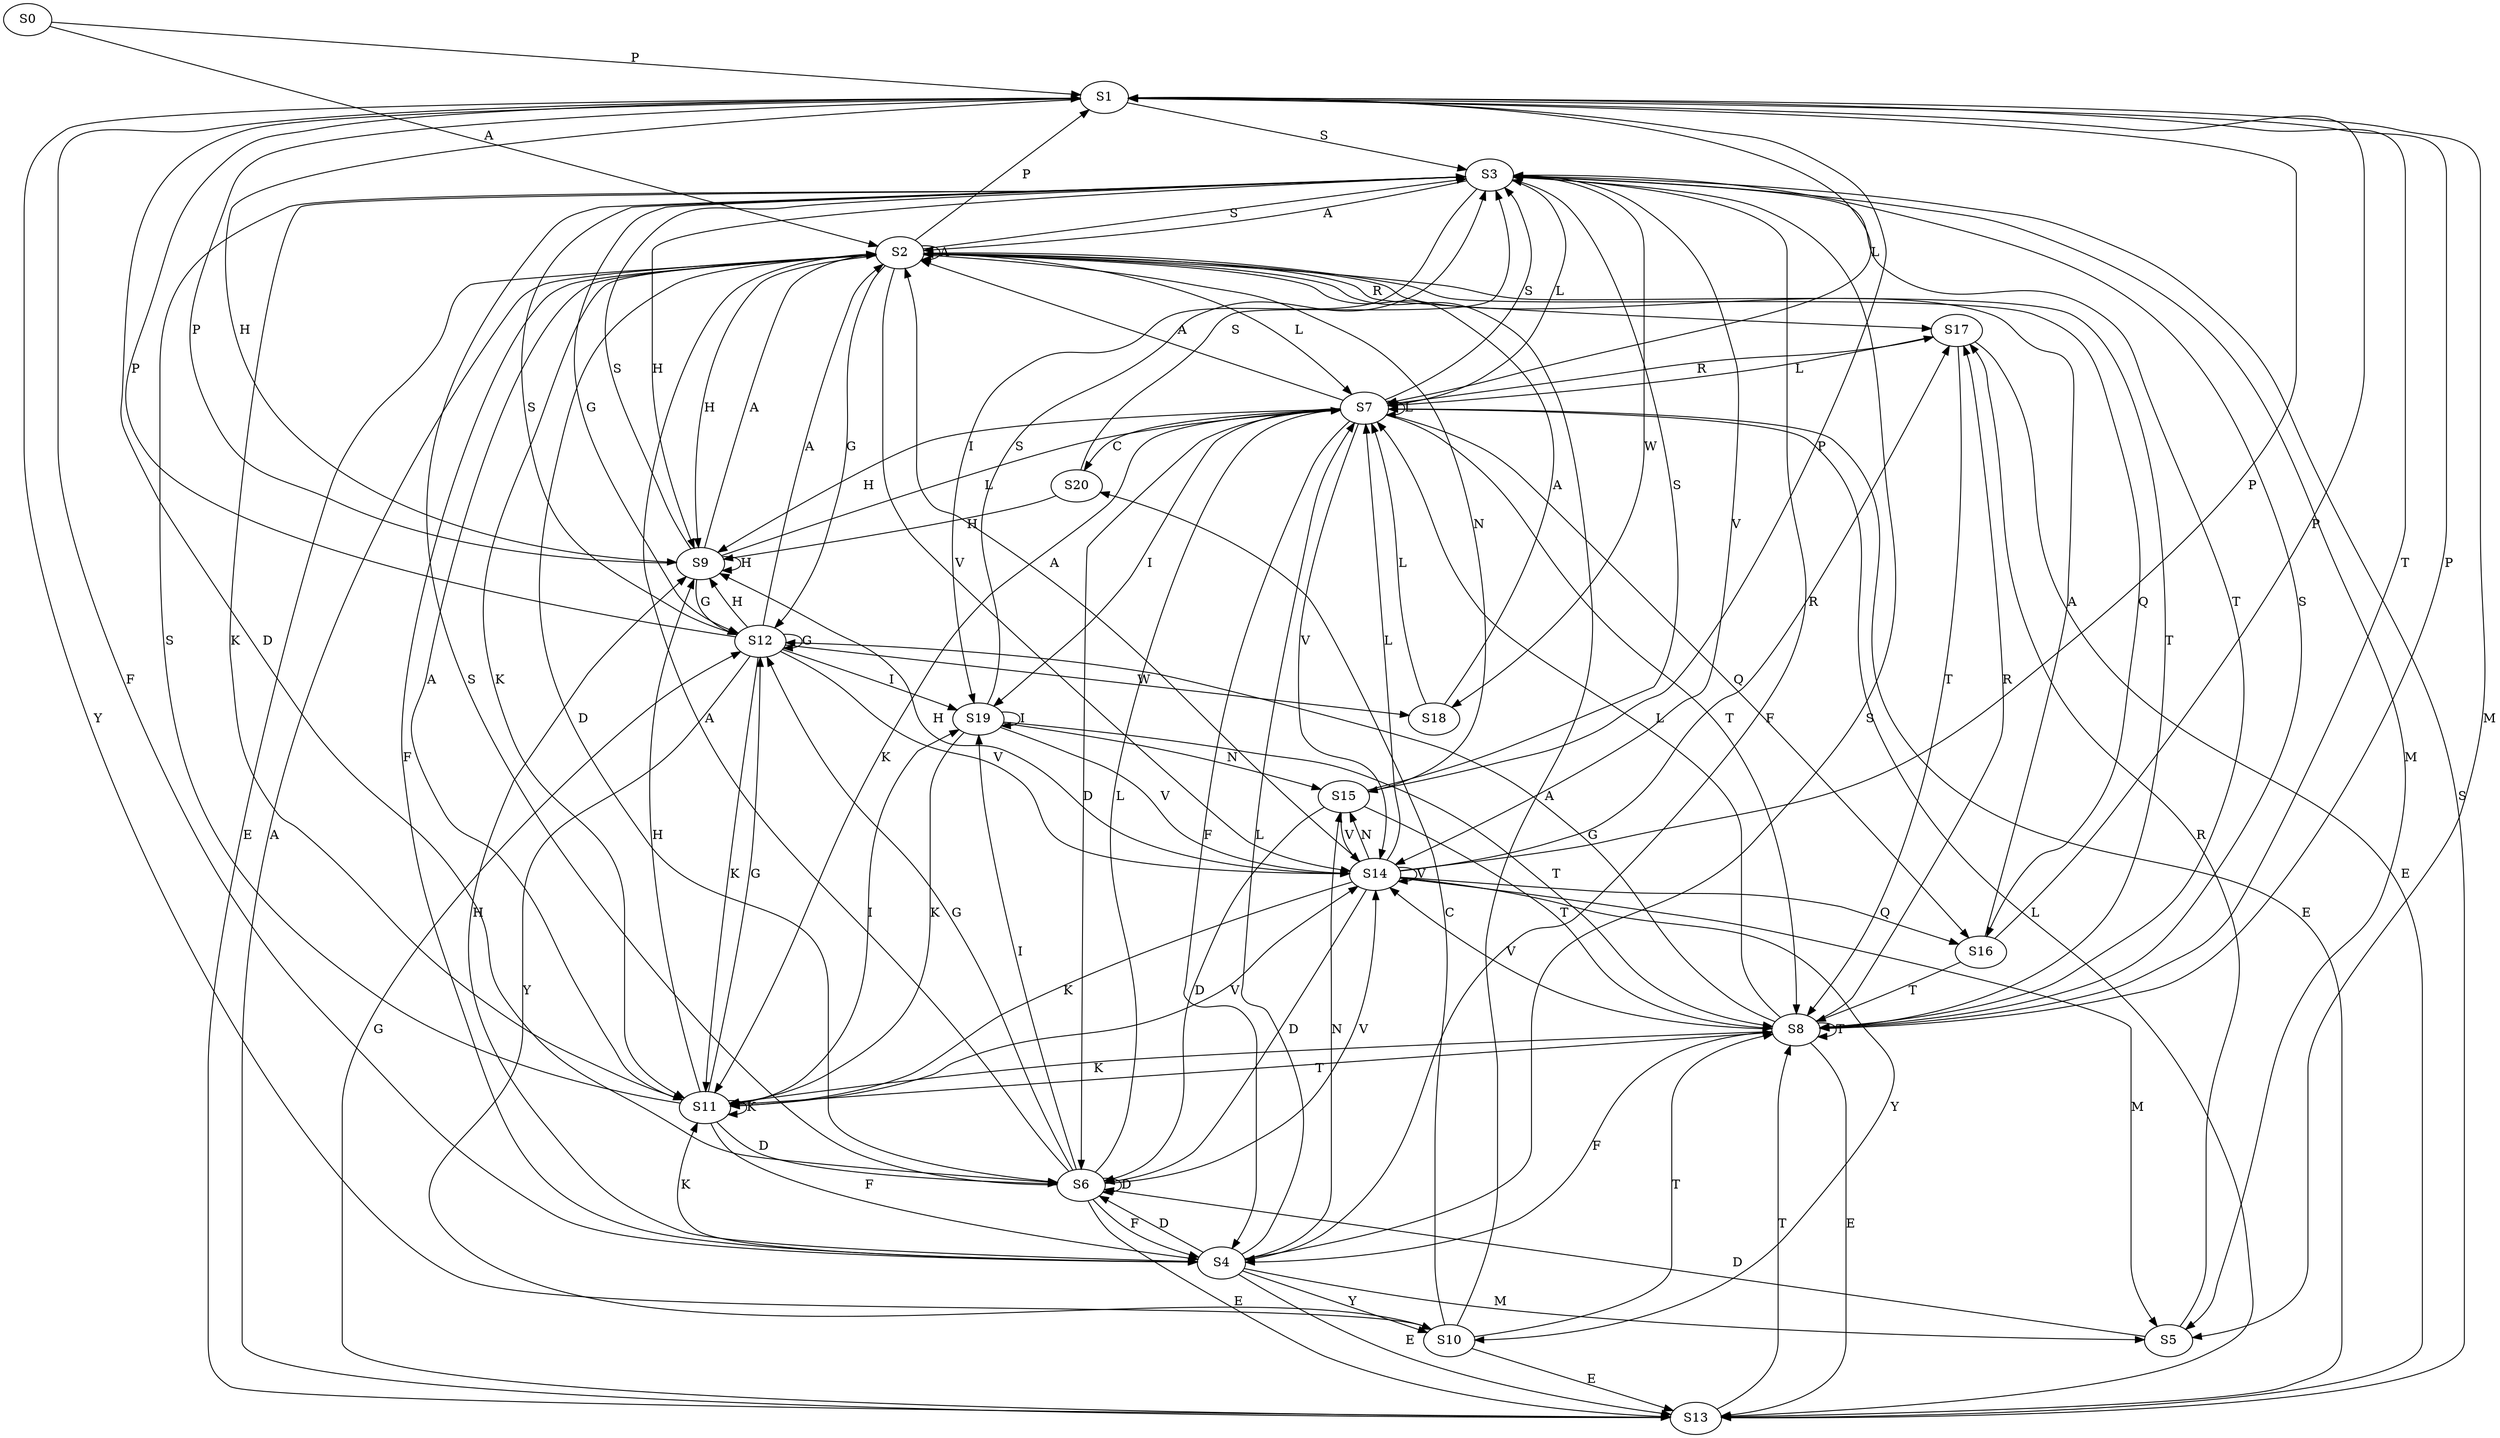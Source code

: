 strict digraph  {
	S0 -> S1 [ label = P ];
	S0 -> S2 [ label = A ];
	S1 -> S3 [ label = S ];
	S1 -> S4 [ label = F ];
	S1 -> S5 [ label = M ];
	S1 -> S6 [ label = D ];
	S1 -> S7 [ label = L ];
	S1 -> S8 [ label = T ];
	S1 -> S9 [ label = H ];
	S1 -> S10 [ label = Y ];
	S2 -> S1 [ label = P ];
	S2 -> S11 [ label = K ];
	S2 -> S2 [ label = A ];
	S2 -> S12 [ label = G ];
	S2 -> S9 [ label = H ];
	S2 -> S13 [ label = E ];
	S2 -> S3 [ label = S ];
	S2 -> S14 [ label = V ];
	S2 -> S6 [ label = D ];
	S2 -> S15 [ label = N ];
	S2 -> S7 [ label = L ];
	S2 -> S4 [ label = F ];
	S2 -> S16 [ label = Q ];
	S2 -> S17 [ label = R ];
	S2 -> S8 [ label = T ];
	S3 -> S7 [ label = L ];
	S3 -> S12 [ label = G ];
	S3 -> S11 [ label = K ];
	S3 -> S2 [ label = A ];
	S3 -> S14 [ label = V ];
	S3 -> S5 [ label = M ];
	S3 -> S18 [ label = W ];
	S3 -> S19 [ label = I ];
	S3 -> S4 [ label = F ];
	S3 -> S9 [ label = H ];
	S3 -> S8 [ label = T ];
	S4 -> S5 [ label = M ];
	S4 -> S3 [ label = S ];
	S4 -> S10 [ label = Y ];
	S4 -> S9 [ label = H ];
	S4 -> S15 [ label = N ];
	S4 -> S13 [ label = E ];
	S4 -> S6 [ label = D ];
	S4 -> S7 [ label = L ];
	S4 -> S11 [ label = K ];
	S5 -> S17 [ label = R ];
	S5 -> S6 [ label = D ];
	S6 -> S2 [ label = A ];
	S6 -> S4 [ label = F ];
	S6 -> S14 [ label = V ];
	S6 -> S6 [ label = D ];
	S6 -> S3 [ label = S ];
	S6 -> S13 [ label = E ];
	S6 -> S7 [ label = L ];
	S6 -> S12 [ label = G ];
	S6 -> S19 [ label = I ];
	S7 -> S14 [ label = V ];
	S7 -> S2 [ label = A ];
	S7 -> S4 [ label = F ];
	S7 -> S6 [ label = D ];
	S7 -> S11 [ label = K ];
	S7 -> S7 [ label = L ];
	S7 -> S20 [ label = C ];
	S7 -> S8 [ label = T ];
	S7 -> S9 [ label = H ];
	S7 -> S3 [ label = S ];
	S7 -> S19 [ label = I ];
	S7 -> S17 [ label = R ];
	S7 -> S16 [ label = Q ];
	S7 -> S13 [ label = E ];
	S8 -> S11 [ label = K ];
	S8 -> S1 [ label = P ];
	S8 -> S8 [ label = T ];
	S8 -> S7 [ label = L ];
	S8 -> S14 [ label = V ];
	S8 -> S4 [ label = F ];
	S8 -> S17 [ label = R ];
	S8 -> S3 [ label = S ];
	S8 -> S12 [ label = G ];
	S8 -> S13 [ label = E ];
	S9 -> S2 [ label = A ];
	S9 -> S1 [ label = P ];
	S9 -> S3 [ label = S ];
	S9 -> S12 [ label = G ];
	S9 -> S7 [ label = L ];
	S9 -> S9 [ label = H ];
	S10 -> S13 [ label = E ];
	S10 -> S8 [ label = T ];
	S10 -> S20 [ label = C ];
	S10 -> S2 [ label = A ];
	S11 -> S6 [ label = D ];
	S11 -> S14 [ label = V ];
	S11 -> S12 [ label = G ];
	S11 -> S8 [ label = T ];
	S11 -> S11 [ label = K ];
	S11 -> S9 [ label = H ];
	S11 -> S4 [ label = F ];
	S11 -> S19 [ label = I ];
	S11 -> S3 [ label = S ];
	S11 -> S2 [ label = A ];
	S12 -> S18 [ label = W ];
	S12 -> S14 [ label = V ];
	S12 -> S2 [ label = A ];
	S12 -> S10 [ label = Y ];
	S12 -> S9 [ label = H ];
	S12 -> S11 [ label = K ];
	S12 -> S3 [ label = S ];
	S12 -> S19 [ label = I ];
	S12 -> S12 [ label = G ];
	S12 -> S1 [ label = P ];
	S13 -> S12 [ label = G ];
	S13 -> S2 [ label = A ];
	S13 -> S7 [ label = L ];
	S13 -> S8 [ label = T ];
	S13 -> S3 [ label = S ];
	S14 -> S5 [ label = M ];
	S14 -> S15 [ label = N ];
	S14 -> S11 [ label = K ];
	S14 -> S16 [ label = Q ];
	S14 -> S2 [ label = A ];
	S14 -> S9 [ label = H ];
	S14 -> S17 [ label = R ];
	S14 -> S1 [ label = P ];
	S14 -> S7 [ label = L ];
	S14 -> S6 [ label = D ];
	S14 -> S14 [ label = V ];
	S14 -> S10 [ label = Y ];
	S15 -> S8 [ label = T ];
	S15 -> S1 [ label = P ];
	S15 -> S14 [ label = V ];
	S15 -> S3 [ label = S ];
	S15 -> S6 [ label = D ];
	S16 -> S2 [ label = A ];
	S16 -> S8 [ label = T ];
	S16 -> S1 [ label = P ];
	S17 -> S13 [ label = E ];
	S17 -> S7 [ label = L ];
	S17 -> S8 [ label = T ];
	S18 -> S2 [ label = A ];
	S18 -> S7 [ label = L ];
	S19 -> S15 [ label = N ];
	S19 -> S11 [ label = K ];
	S19 -> S8 [ label = T ];
	S19 -> S19 [ label = I ];
	S19 -> S14 [ label = V ];
	S19 -> S3 [ label = S ];
	S20 -> S9 [ label = H ];
	S20 -> S3 [ label = S ];
}
